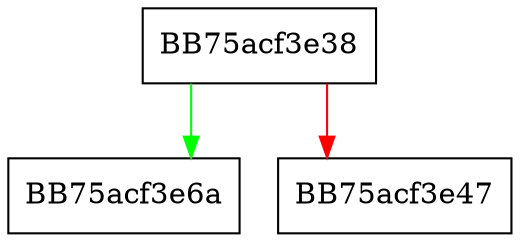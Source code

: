 digraph get_next_index {
  node [shape="box"];
  graph [splines=ortho];
  BB75acf3e38 -> BB75acf3e6a [color="green"];
  BB75acf3e38 -> BB75acf3e47 [color="red"];
}